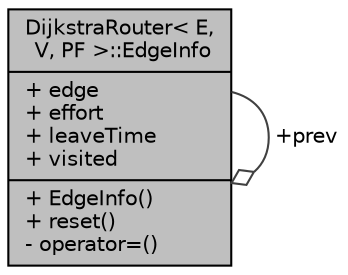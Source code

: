 digraph "DijkstraRouter&lt; E, V, PF &gt;::EdgeInfo"
{
  edge [fontname="Helvetica",fontsize="10",labelfontname="Helvetica",labelfontsize="10"];
  node [fontname="Helvetica",fontsize="10",shape=record];
  Node1 [label="{DijkstraRouter\< E,\l V, PF \>::EdgeInfo\n|+ edge\l+ effort\l+ leaveTime\l+ visited\l|+ EdgeInfo()\l+ reset()\l- operator=()\l}",height=0.2,width=0.4,color="black", fillcolor="grey75", style="filled", fontcolor="black"];
  Node1 -> Node1 [color="grey25",fontsize="10",style="solid",label=" +prev" ,arrowhead="odiamond",fontname="Helvetica"];
}
